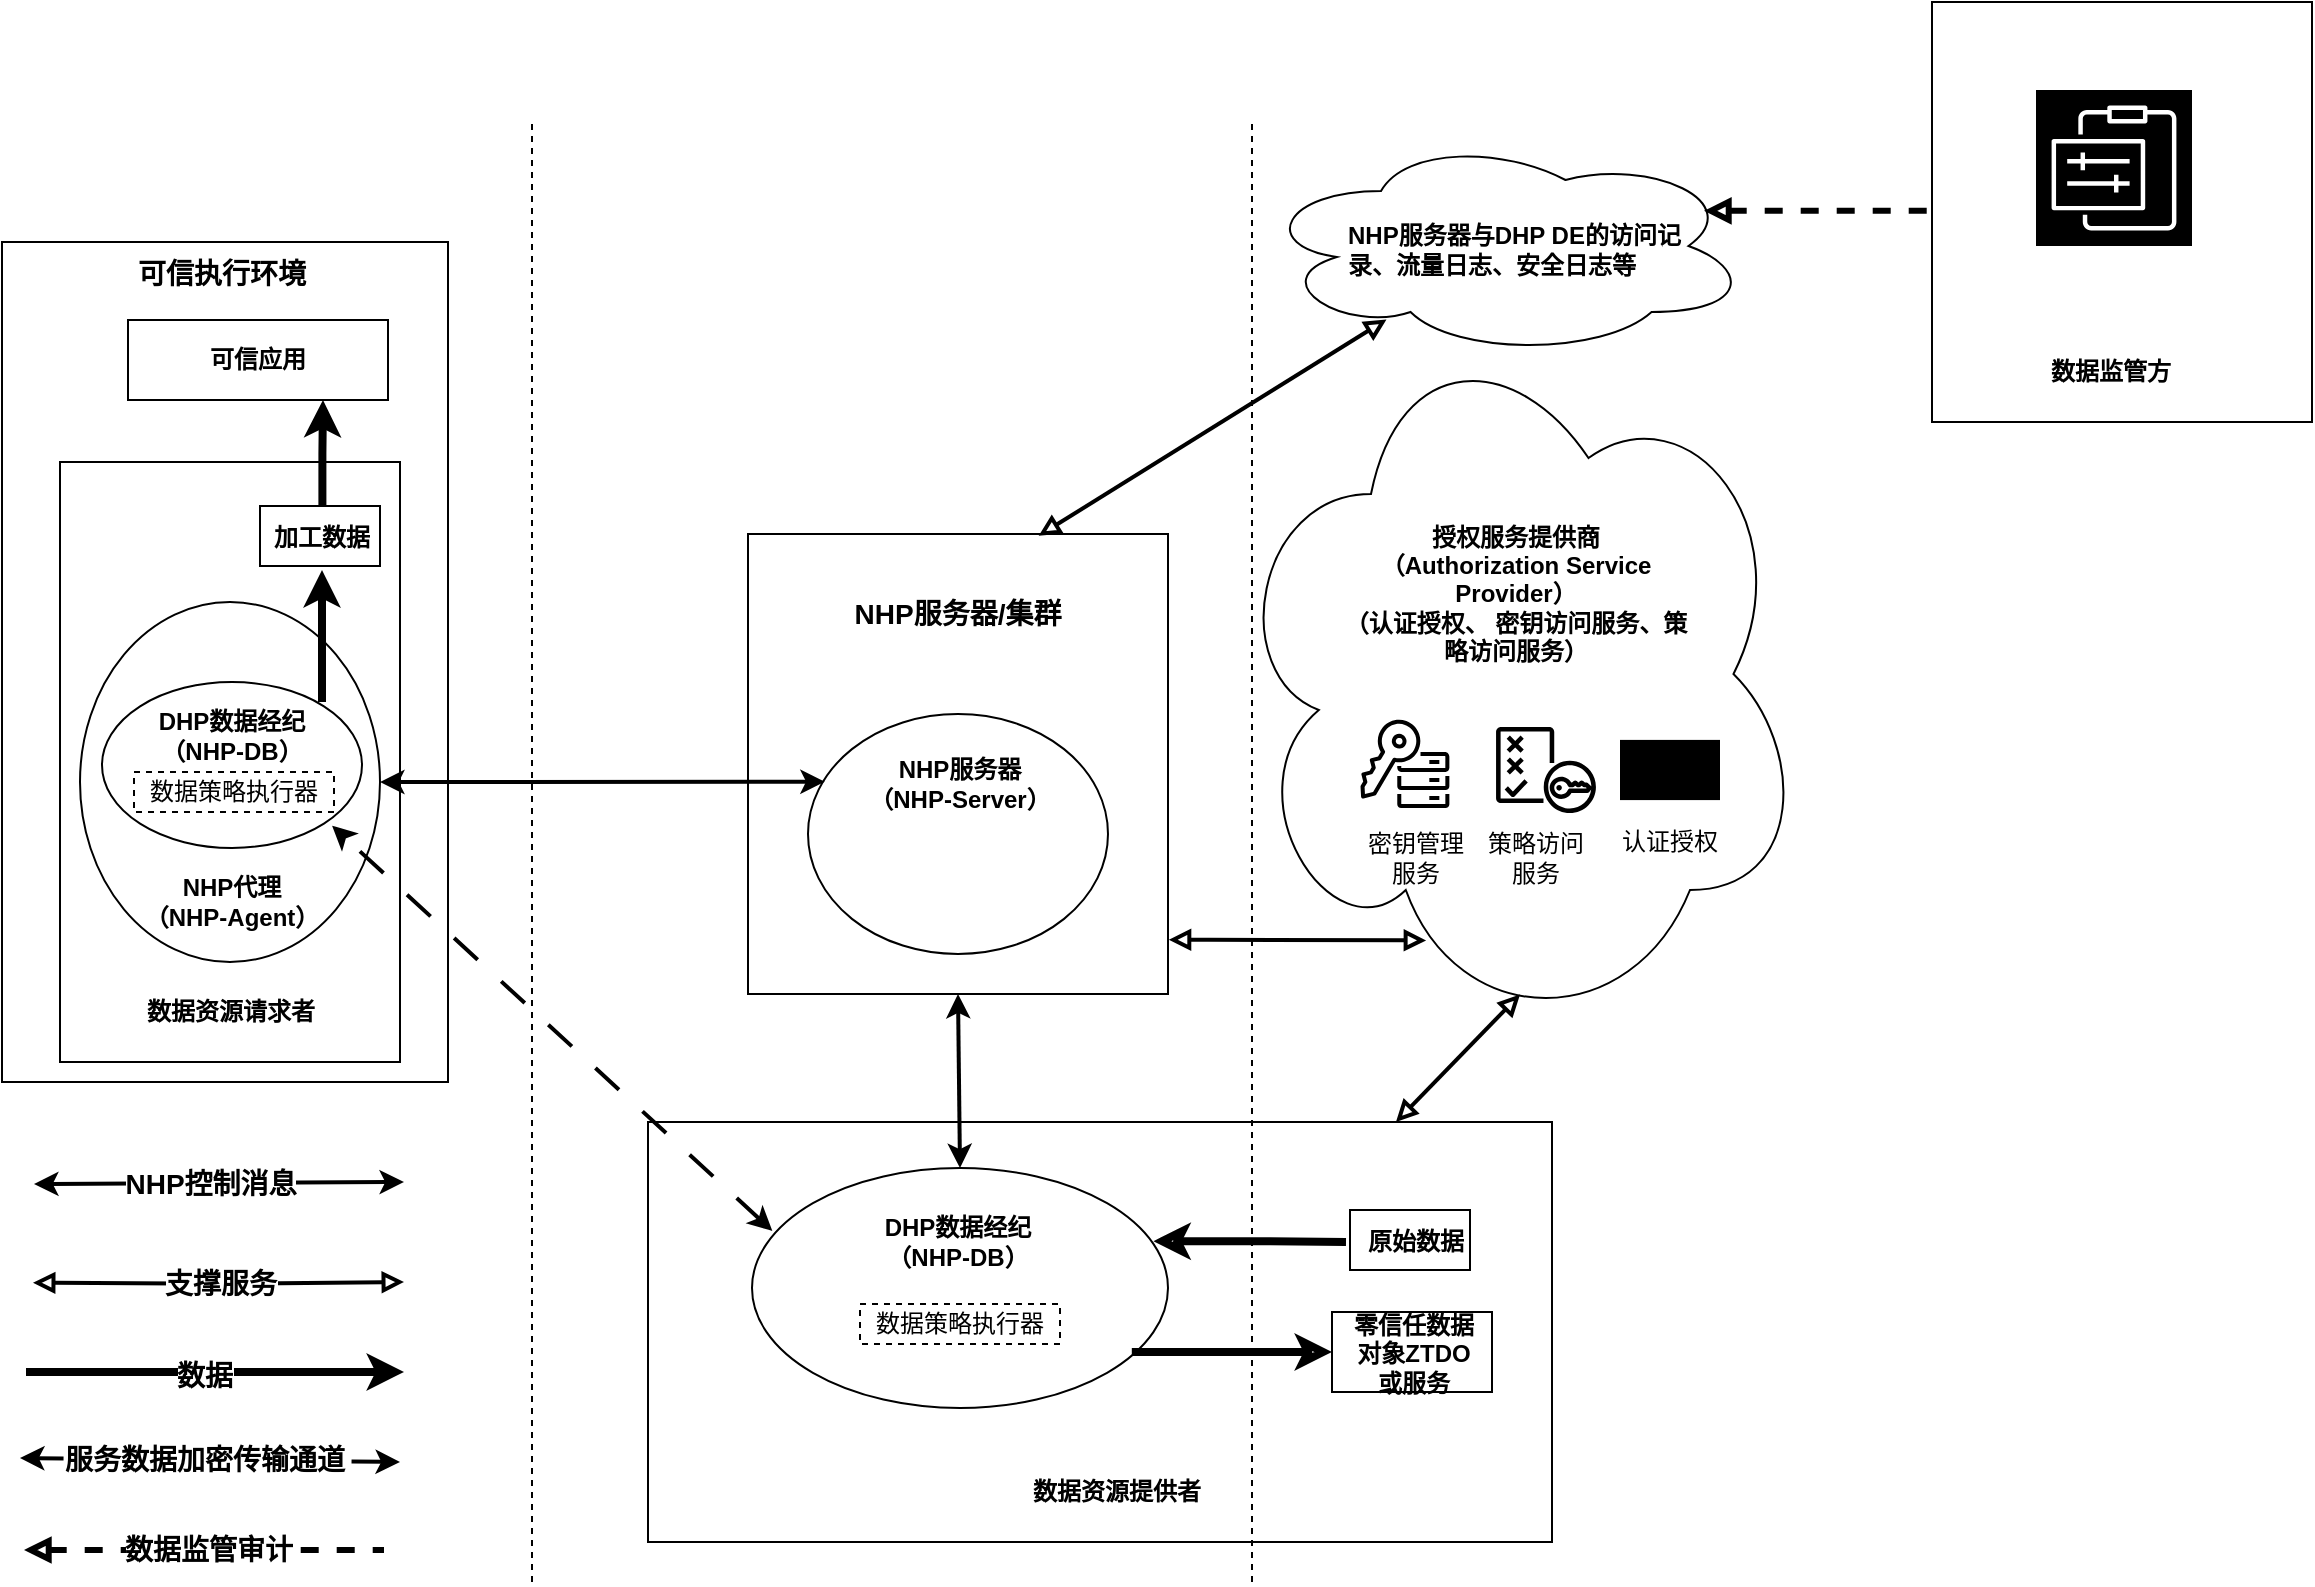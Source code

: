 <mxfile version="26.2.14">
  <diagram name="第 1 页" id="NBELX72EvP4mYWvqCN1p">
    <mxGraphModel dx="1828" dy="967" grid="1" gridSize="10" guides="1" tooltips="1" connect="1" arrows="1" fold="1" page="1" pageScale="1" pageWidth="827" pageHeight="1169" math="0" shadow="0">
      <root>
        <mxCell id="0" />
        <mxCell id="1" parent="0" />
        <mxCell id="X9o5-AmgWms8p3m6Zrc2-6" value="" style="rounded=0;whiteSpace=wrap;html=1;strokeWidth=1;fillColor=none;align=center;" parent="1" vertex="1">
          <mxGeometry x="339" y="220" width="223" height="420" as="geometry" />
        </mxCell>
        <mxCell id="00Q6gjnknBjYlm8V0BdB-3" value="" style="rounded=0;whiteSpace=wrap;html=1;strokeWidth=1;fillColor=none;align=center;" parent="1" vertex="1">
          <mxGeometry x="1304" y="100" width="190" height="210" as="geometry" />
        </mxCell>
        <mxCell id="X9o5-AmgWms8p3m6Zrc2-3" value="" style="rounded=0;whiteSpace=wrap;html=1;strokeWidth=1;fillColor=none;align=center;" parent="1" vertex="1">
          <mxGeometry x="368" y="330" width="170" height="300" as="geometry" />
        </mxCell>
        <mxCell id="X9o5-AmgWms8p3m6Zrc2-12" value="" style="ellipse;whiteSpace=wrap;html=1;gradientColor=none;fillColor=none;" parent="1" vertex="1">
          <mxGeometry x="378" y="400" width="150" height="180" as="geometry" />
        </mxCell>
        <mxCell id="X9o5-AmgWms8p3m6Zrc2-4" value="&lt;b&gt;数据资源请求者&lt;/b&gt;" style="text;html=1;align=center;verticalAlign=middle;whiteSpace=wrap;rounded=0;" parent="1" vertex="1">
          <mxGeometry x="405.5" y="590" width="95" height="30" as="geometry" />
        </mxCell>
        <mxCell id="X9o5-AmgWms8p3m6Zrc2-7" value="&lt;b&gt;可信执行环境&lt;/b&gt;" style="text;html=1;align=center;verticalAlign=middle;whiteSpace=wrap;rounded=0;fontSize=14;" parent="1" vertex="1">
          <mxGeometry x="394" y="221" width="110" height="30" as="geometry" />
        </mxCell>
        <mxCell id="X9o5-AmgWms8p3m6Zrc2-10" value="" style="group" parent="1" vertex="1" connectable="0">
          <mxGeometry x="409" y="259" width="130" height="40" as="geometry" />
        </mxCell>
        <mxCell id="X9o5-AmgWms8p3m6Zrc2-8" value="" style="rounded=0;whiteSpace=wrap;html=1;strokeWidth=1;fillColor=none;align=center;" parent="X9o5-AmgWms8p3m6Zrc2-10" vertex="1">
          <mxGeometry x="-7" width="130" height="40" as="geometry" />
        </mxCell>
        <mxCell id="X9o5-AmgWms8p3m6Zrc2-9" value="&lt;b&gt;可信应用&lt;/b&gt;" style="text;html=1;align=center;verticalAlign=middle;whiteSpace=wrap;rounded=0;" parent="X9o5-AmgWms8p3m6Zrc2-10" vertex="1">
          <mxGeometry x="29.03" y="8" width="57.94" height="24" as="geometry" />
        </mxCell>
        <mxCell id="X9o5-AmgWms8p3m6Zrc2-11" value="" style="ellipse;whiteSpace=wrap;html=1;gradientColor=none;fillColor=none;" parent="1" vertex="1">
          <mxGeometry x="389" y="440" width="130" height="83" as="geometry" />
        </mxCell>
        <mxCell id="X9o5-AmgWms8p3m6Zrc2-13" value="&lt;b&gt;NHP代理&lt;/b&gt;&lt;div&gt;&lt;b&gt;（NHP-Agent）&lt;/b&gt;&lt;/div&gt;" style="text;html=1;align=center;verticalAlign=middle;whiteSpace=wrap;rounded=0;" parent="1" vertex="1">
          <mxGeometry x="393.5" y="535" width="120" height="30" as="geometry" />
        </mxCell>
        <mxCell id="X9o5-AmgWms8p3m6Zrc2-22" value="" style="group" parent="1" vertex="1" connectable="0">
          <mxGeometry x="458" y="352" width="80" height="40" as="geometry" />
        </mxCell>
        <mxCell id="X9o5-AmgWms8p3m6Zrc2-23" value="" style="group" parent="X9o5-AmgWms8p3m6Zrc2-22" vertex="1" connectable="0">
          <mxGeometry width="80" height="40" as="geometry" />
        </mxCell>
        <mxCell id="X9o5-AmgWms8p3m6Zrc2-47" value="" style="group" parent="X9o5-AmgWms8p3m6Zrc2-23" vertex="1" connectable="0">
          <mxGeometry x="6" width="70" height="30" as="geometry" />
        </mxCell>
        <mxCell id="X9o5-AmgWms8p3m6Zrc2-24" value="" style="rounded=0;whiteSpace=wrap;html=1;strokeWidth=1;fillColor=none;align=center;" parent="X9o5-AmgWms8p3m6Zrc2-47" vertex="1">
          <mxGeometry x="4" width="60" height="30" as="geometry" />
        </mxCell>
        <mxCell id="X9o5-AmgWms8p3m6Zrc2-25" value="&lt;b&gt;加工数据&lt;/b&gt;" style="text;html=1;align=center;verticalAlign=middle;whiteSpace=wrap;rounded=0;" parent="X9o5-AmgWms8p3m6Zrc2-47" vertex="1">
          <mxGeometry y="4" width="70" height="24" as="geometry" />
        </mxCell>
        <mxCell id="X9o5-AmgWms8p3m6Zrc2-30" style="edgeStyle=orthogonalEdgeStyle;rounded=0;orthogonalLoop=1;jettySize=auto;html=1;strokeWidth=4;entryX=0.75;entryY=1;entryDx=0;entryDy=0;exitX=0.52;exitY=-0.005;exitDx=0;exitDy=0;exitPerimeter=0;" parent="1" source="X9o5-AmgWms8p3m6Zrc2-24" edge="1" target="X9o5-AmgWms8p3m6Zrc2-8">
          <mxGeometry relative="1" as="geometry">
            <mxPoint x="499" y="350" as="targetPoint" />
            <mxPoint x="500" y="390" as="sourcePoint" />
          </mxGeometry>
        </mxCell>
        <mxCell id="X9o5-AmgWms8p3m6Zrc2-31" value="" style="endArrow=none;dashed=1;html=1;rounded=0;" parent="1" edge="1">
          <mxGeometry width="50" height="50" relative="1" as="geometry">
            <mxPoint x="604" y="890" as="sourcePoint" />
            <mxPoint x="604" y="160" as="targetPoint" />
          </mxGeometry>
        </mxCell>
        <mxCell id="X9o5-AmgWms8p3m6Zrc2-32" value="" style="rounded=0;whiteSpace=wrap;html=1;strokeWidth=1;fillColor=none;align=center;" parent="1" vertex="1">
          <mxGeometry x="712" y="366" width="210" height="230" as="geometry" />
        </mxCell>
        <mxCell id="X9o5-AmgWms8p3m6Zrc2-33" value="&lt;b&gt;NHP服务器/集群&lt;/b&gt;" style="text;html=1;align=center;verticalAlign=middle;whiteSpace=wrap;rounded=0;fontSize=14;" parent="1" vertex="1">
          <mxGeometry x="762" y="391" width="110" height="30" as="geometry" />
        </mxCell>
        <mxCell id="X9o5-AmgWms8p3m6Zrc2-34" value="" style="ellipse;whiteSpace=wrap;html=1;gradientColor=none;fillColor=none;" parent="1" vertex="1">
          <mxGeometry x="742" y="456" width="150" height="120" as="geometry" />
        </mxCell>
        <mxCell id="X9o5-AmgWms8p3m6Zrc2-35" value="&lt;b&gt;NHP服务器&lt;/b&gt;&lt;div&gt;&lt;b&gt;（NHP-Server）&lt;/b&gt;&lt;/div&gt;" style="text;html=1;align=center;verticalAlign=middle;whiteSpace=wrap;rounded=0;" parent="1" vertex="1">
          <mxGeometry x="757.5" y="476" width="120" height="30" as="geometry" />
        </mxCell>
        <mxCell id="X9o5-AmgWms8p3m6Zrc2-37" value="" style="endArrow=classic;startArrow=classic;html=1;rounded=0;exitX=1;exitY=0.5;exitDx=0;exitDy=0;entryX=0.056;entryY=0.282;entryDx=0;entryDy=0;entryPerimeter=0;strokeWidth=2;" parent="1" source="X9o5-AmgWms8p3m6Zrc2-12" target="X9o5-AmgWms8p3m6Zrc2-34" edge="1">
          <mxGeometry width="50" height="50" relative="1" as="geometry">
            <mxPoint x="614" y="490" as="sourcePoint" />
            <mxPoint x="664" y="440" as="targetPoint" />
          </mxGeometry>
        </mxCell>
        <mxCell id="X9o5-AmgWms8p3m6Zrc2-38" value="" style="endArrow=none;dashed=1;html=1;rounded=0;" parent="1" edge="1">
          <mxGeometry width="50" height="50" relative="1" as="geometry">
            <mxPoint x="964" y="890" as="sourcePoint" />
            <mxPoint x="964" y="160" as="targetPoint" />
          </mxGeometry>
        </mxCell>
        <mxCell id="X9o5-AmgWms8p3m6Zrc2-39" value="" style="rounded=0;whiteSpace=wrap;html=1;strokeWidth=1;fillColor=none;align=center;" parent="1" vertex="1">
          <mxGeometry x="662" y="660" width="452" height="210" as="geometry" />
        </mxCell>
        <mxCell id="X9o5-AmgWms8p3m6Zrc2-57" style="edgeStyle=orthogonalEdgeStyle;rounded=0;orthogonalLoop=1;jettySize=auto;html=1;exitX=0.965;exitY=0.305;exitDx=0;exitDy=0;entryX=0;entryY=0.5;entryDx=0;entryDy=0;exitPerimeter=0;strokeWidth=4;startArrow=classic;startFill=0;endArrow=none;" parent="1" source="X9o5-AmgWms8p3m6Zrc2-40" target="X9o5-AmgWms8p3m6Zrc2-50" edge="1">
          <mxGeometry relative="1" as="geometry" />
        </mxCell>
        <mxCell id="X9o5-AmgWms8p3m6Zrc2-40" value="" style="ellipse;whiteSpace=wrap;html=1;gradientColor=none;fillColor=none;" parent="1" vertex="1">
          <mxGeometry x="714" y="683" width="208" height="120" as="geometry" />
        </mxCell>
        <mxCell id="X9o5-AmgWms8p3m6Zrc2-41" value="&lt;b&gt;DHP数据经纪&lt;/b&gt;&lt;div&gt;&lt;b&gt;（NHP-DB）&lt;/b&gt;&lt;/div&gt;" style="text;html=1;align=center;verticalAlign=middle;whiteSpace=wrap;rounded=0;" parent="1" vertex="1">
          <mxGeometry x="757" y="700" width="120" height="39" as="geometry" />
        </mxCell>
        <mxCell id="X9o5-AmgWms8p3m6Zrc2-43" value="" style="group" parent="1" vertex="1" connectable="0">
          <mxGeometry x="1004" y="755" width="80" height="40" as="geometry" />
        </mxCell>
        <mxCell id="X9o5-AmgWms8p3m6Zrc2-44" value="" style="rounded=0;whiteSpace=wrap;html=1;strokeWidth=1;fillColor=none;align=center;" parent="X9o5-AmgWms8p3m6Zrc2-43" vertex="1">
          <mxGeometry width="80" height="40" as="geometry" />
        </mxCell>
        <mxCell id="X9o5-AmgWms8p3m6Zrc2-45" value="&lt;b&gt;零信任数据对象ZTDO或服务&lt;/b&gt;" style="text;html=1;align=center;verticalAlign=middle;whiteSpace=wrap;rounded=0;" parent="X9o5-AmgWms8p3m6Zrc2-43" vertex="1">
          <mxGeometry x="6" y="9" width="70" height="24" as="geometry" />
        </mxCell>
        <mxCell id="X9o5-AmgWms8p3m6Zrc2-48" value="" style="group" parent="1" vertex="1" connectable="0">
          <mxGeometry x="1014" y="704" width="70" height="30" as="geometry" />
        </mxCell>
        <mxCell id="X9o5-AmgWms8p3m6Zrc2-51" value="" style="group" parent="X9o5-AmgWms8p3m6Zrc2-48" vertex="1" connectable="0">
          <mxGeometry x="-3" width="70" height="30" as="geometry" />
        </mxCell>
        <mxCell id="X9o5-AmgWms8p3m6Zrc2-49" value="" style="rounded=0;whiteSpace=wrap;html=1;strokeWidth=1;fillColor=none;align=center;" parent="X9o5-AmgWms8p3m6Zrc2-51" vertex="1">
          <mxGeometry x="2" width="60" height="30" as="geometry" />
        </mxCell>
        <mxCell id="X9o5-AmgWms8p3m6Zrc2-50" value="&lt;b&gt;原始数据&lt;/b&gt;" style="text;html=1;align=center;verticalAlign=middle;whiteSpace=wrap;rounded=0;" parent="X9o5-AmgWms8p3m6Zrc2-51" vertex="1">
          <mxGeometry y="4" width="70" height="24" as="geometry" />
        </mxCell>
        <mxCell id="X9o5-AmgWms8p3m6Zrc2-55" style="edgeStyle=orthogonalEdgeStyle;rounded=0;orthogonalLoop=1;jettySize=auto;html=1;exitX=0.5;exitY=1;exitDx=0;exitDy=0;" parent="1" source="X9o5-AmgWms8p3m6Zrc2-39" target="X9o5-AmgWms8p3m6Zrc2-39" edge="1">
          <mxGeometry relative="1" as="geometry" />
        </mxCell>
        <mxCell id="X9o5-AmgWms8p3m6Zrc2-56" style="edgeStyle=orthogonalEdgeStyle;rounded=0;orthogonalLoop=1;jettySize=auto;html=1;exitX=0;exitY=0.5;exitDx=0;exitDy=0;entryX=0.913;entryY=0.767;entryDx=0;entryDy=0;entryPerimeter=0;strokeWidth=4;startArrow=classic;startFill=0;endArrow=none;" parent="1" source="X9o5-AmgWms8p3m6Zrc2-44" target="X9o5-AmgWms8p3m6Zrc2-40" edge="1">
          <mxGeometry relative="1" as="geometry" />
        </mxCell>
        <mxCell id="X9o5-AmgWms8p3m6Zrc2-58" value="&lt;b&gt;数据资源提供者&lt;/b&gt;" style="text;html=1;align=center;verticalAlign=middle;whiteSpace=wrap;rounded=0;" parent="1" vertex="1">
          <mxGeometry x="844" y="830" width="105" height="30" as="geometry" />
        </mxCell>
        <mxCell id="X9o5-AmgWms8p3m6Zrc2-59" value="" style="ellipse;shape=cloud;whiteSpace=wrap;html=1;gradientColor=none;fillColor=none;" parent="1" vertex="1">
          <mxGeometry x="951" y="256" width="290" height="360" as="geometry" />
        </mxCell>
        <mxCell id="X9o5-AmgWms8p3m6Zrc2-60" value="&lt;font&gt;&lt;b&gt;授权服务提供商&lt;/b&gt;&lt;/font&gt;&lt;div&gt;&lt;font&gt;&lt;b&gt;（Authorization Service Provider）&lt;/b&gt;&lt;/font&gt;&lt;/div&gt;&lt;div&gt;&lt;b&gt;（认证授权、 密钥访问服务、策略访问服务）&lt;/b&gt;&lt;/div&gt;" style="text;html=1;align=center;verticalAlign=middle;whiteSpace=wrap;rounded=0;" parent="1" vertex="1">
          <mxGeometry x="1006" y="336" width="180" height="120" as="geometry" />
        </mxCell>
        <mxCell id="X9o5-AmgWms8p3m6Zrc2-62" value="认证授权" style="text;html=1;align=center;verticalAlign=middle;whiteSpace=wrap;rounded=0;" parent="1" vertex="1">
          <mxGeometry x="1143" y="505" width="60" height="30" as="geometry" />
        </mxCell>
        <mxCell id="X9o5-AmgWms8p3m6Zrc2-63" value="" style="sketch=0;outlineConnect=0;fontColor=#232F3E;gradientColor=none;fillColor=light-dark(#000000, #61820b);strokeColor=none;dashed=0;verticalLabelPosition=bottom;verticalAlign=top;align=center;html=1;fontSize=12;fontStyle=0;aspect=fixed;pointerEvents=1;shape=mxgraph.aws4.policy;" parent="1" vertex="1">
          <mxGeometry x="1085.97" y="462.5" width="50.06" height="43" as="geometry" />
        </mxCell>
        <mxCell id="X9o5-AmgWms8p3m6Zrc2-64" value="策略访问服务" style="text;html=1;align=center;verticalAlign=middle;whiteSpace=wrap;rounded=0;" parent="1" vertex="1">
          <mxGeometry x="1076.03" y="513" width="60" height="30" as="geometry" />
        </mxCell>
        <mxCell id="X9o5-AmgWms8p3m6Zrc2-66" value="" style="sketch=0;verticalLabelPosition=bottom;sketch=0;aspect=fixed;html=1;verticalAlign=top;strokeColor=none;fillColor=#000000;align=center;outlineConnect=0;pointerEvents=1;shape=mxgraph.citrix2.citrix_federated_authentication_service2;" parent="1" vertex="1">
          <mxGeometry x="1148" y="468.95" width="50" height="30.095" as="geometry" />
        </mxCell>
        <mxCell id="X9o5-AmgWms8p3m6Zrc2-67" value="" style="sketch=0;outlineConnect=0;fontColor=#232F3E;gradientColor=none;fillColor=#000000;strokeColor=none;dashed=0;verticalLabelPosition=bottom;verticalAlign=top;align=center;html=1;fontSize=12;fontStyle=0;aspect=fixed;pointerEvents=1;shape=mxgraph.aws4.key_management_service_external_key_store;" parent="1" vertex="1">
          <mxGeometry x="1017.97" y="458" width="45" height="45" as="geometry" />
        </mxCell>
        <mxCell id="X9o5-AmgWms8p3m6Zrc2-68" value="密钥管理服务" style="text;html=1;align=center;verticalAlign=middle;whiteSpace=wrap;rounded=0;" parent="1" vertex="1">
          <mxGeometry x="1016" y="513" width="60" height="30" as="geometry" />
        </mxCell>
        <mxCell id="X9o5-AmgWms8p3m6Zrc2-70" style="edgeStyle=orthogonalEdgeStyle;rounded=0;orthogonalLoop=1;jettySize=auto;html=1;exitX=1.002;exitY=0.882;exitDx=0;exitDy=0;entryX=0.345;entryY=0.87;entryDx=0;entryDy=0;entryPerimeter=0;endArrow=block;endFill=0;startArrow=block;startFill=0;strokeWidth=2;exitPerimeter=0;" parent="1" source="X9o5-AmgWms8p3m6Zrc2-32" target="X9o5-AmgWms8p3m6Zrc2-59" edge="1">
          <mxGeometry relative="1" as="geometry" />
        </mxCell>
        <mxCell id="X9o5-AmgWms8p3m6Zrc2-71" style="edgeStyle=orthogonalEdgeStyle;rounded=0;orthogonalLoop=1;jettySize=auto;html=1;exitX=0.965;exitY=0.305;exitDx=0;exitDy=0;exitPerimeter=0;strokeWidth=4;" parent="1" edge="1">
          <mxGeometry relative="1" as="geometry">
            <mxPoint x="351" y="785" as="sourcePoint" />
            <mxPoint x="540" y="785" as="targetPoint" />
          </mxGeometry>
        </mxCell>
        <mxCell id="X9o5-AmgWms8p3m6Zrc2-72" value="&lt;font style=&quot;font-size: 14px;&quot;&gt;&lt;b style=&quot;&quot;&gt;数据&lt;/b&gt;&lt;/font&gt;" style="edgeLabel;html=1;align=center;verticalAlign=middle;resizable=0;points=[];" parent="X9o5-AmgWms8p3m6Zrc2-71" vertex="1" connectable="0">
          <mxGeometry x="-0.065" y="-2" relative="1" as="geometry">
            <mxPoint as="offset" />
          </mxGeometry>
        </mxCell>
        <mxCell id="X9o5-AmgWms8p3m6Zrc2-75" style="edgeStyle=orthogonalEdgeStyle;rounded=0;orthogonalLoop=1;jettySize=auto;html=1;exitX=1;exitY=0.75;exitDx=0;exitDy=0;endArrow=block;endFill=0;startArrow=block;startFill=0;strokeWidth=2;" parent="1" edge="1">
          <mxGeometry relative="1" as="geometry">
            <mxPoint x="354.5" y="740.37" as="sourcePoint" />
            <mxPoint x="540" y="740" as="targetPoint" />
          </mxGeometry>
        </mxCell>
        <mxCell id="X9o5-AmgWms8p3m6Zrc2-76" value="&lt;font style=&quot;font-size: 14px;&quot;&gt;&lt;b&gt;支撑服务&lt;/b&gt;&lt;/font&gt;" style="edgeLabel;html=1;align=center;verticalAlign=middle;resizable=0;points=[];" parent="X9o5-AmgWms8p3m6Zrc2-75" vertex="1" connectable="0">
          <mxGeometry x="-0.009" relative="1" as="geometry">
            <mxPoint x="1" as="offset" />
          </mxGeometry>
        </mxCell>
        <mxCell id="X9o5-AmgWms8p3m6Zrc2-77" value="" style="endArrow=classic;startArrow=classic;html=1;rounded=0;strokeWidth=2;" parent="1" edge="1">
          <mxGeometry width="50" height="50" relative="1" as="geometry">
            <mxPoint x="355" y="691" as="sourcePoint" />
            <mxPoint x="540" y="690" as="targetPoint" />
          </mxGeometry>
        </mxCell>
        <mxCell id="X9o5-AmgWms8p3m6Zrc2-78" value="&lt;font style=&quot;font-size: 14px;&quot;&gt;&lt;b&gt;NHP控制消息&lt;/b&gt;&lt;/font&gt;" style="edgeLabel;html=1;align=center;verticalAlign=middle;resizable=0;points=[];" parent="X9o5-AmgWms8p3m6Zrc2-77" vertex="1" connectable="0">
          <mxGeometry x="-0.053" relative="1" as="geometry">
            <mxPoint as="offset" />
          </mxGeometry>
        </mxCell>
        <mxCell id="UsX--a53koK76Qtb-EmN-2" value="" style="endArrow=block;startArrow=block;html=1;rounded=0;entryX=0.507;entryY=0.945;entryDx=0;entryDy=0;entryPerimeter=0;strokeWidth=2;endFill=0;startFill=0;" parent="1" target="X9o5-AmgWms8p3m6Zrc2-59" edge="1">
          <mxGeometry width="50" height="50" relative="1" as="geometry">
            <mxPoint x="1035.97" y="660" as="sourcePoint" />
            <mxPoint x="1085.97" y="610" as="targetPoint" />
          </mxGeometry>
        </mxCell>
        <mxCell id="00Q6gjnknBjYlm8V0BdB-1" value="" style="endArrow=classic;startArrow=classic;html=1;rounded=0;strokeWidth=2;entryX=0.5;entryY=1;entryDx=0;entryDy=0;exitX=0.5;exitY=0;exitDx=0;exitDy=0;" parent="1" edge="1" target="X9o5-AmgWms8p3m6Zrc2-32" source="X9o5-AmgWms8p3m6Zrc2-40">
          <mxGeometry width="50" height="50" relative="1" as="geometry">
            <mxPoint x="818" y="680" as="sourcePoint" />
            <mxPoint x="817.5" y="606" as="targetPoint" />
          </mxGeometry>
        </mxCell>
        <mxCell id="00Q6gjnknBjYlm8V0BdB-2" value="" style="sketch=0;points=[[0,0,0],[0.25,0,0],[0.5,0,0],[0.75,0,0],[1,0,0],[0,1,0],[0.25,1,0],[0.5,1,0],[0.75,1,0],[1,1,0],[0,0.25,0],[0,0.5,0],[0,0.75,0],[1,0.25,0],[1,0.5,0],[1,0.75,0]];points=[[0,0,0],[0.25,0,0],[0.5,0,0],[0.75,0,0],[1,0,0],[0,1,0],[0.25,1,0],[0.5,1,0],[0.75,1,0],[1,1,0],[0,0.25,0],[0,0.5,0],[0,0.75,0],[1,0.25,0],[1,0.5,0],[1,0.75,0]];outlineConnect=0;fontColor=#232F3E;fillColor=light-dark(#000000, #ff81d9);strokeColor=#ffffff;dashed=0;verticalLabelPosition=bottom;verticalAlign=top;align=center;html=1;fontSize=12;fontStyle=0;aspect=fixed;shape=mxgraph.aws4.resourceIcon;resIcon=mxgraph.aws4.management_and_governance;gradientColor=default;" parent="1" vertex="1">
          <mxGeometry x="1356" y="144" width="78" height="78" as="geometry" />
        </mxCell>
        <mxCell id="00Q6gjnknBjYlm8V0BdB-4" value="&lt;b&gt;数据监管方&lt;/b&gt;" style="text;html=1;align=center;verticalAlign=middle;whiteSpace=wrap;rounded=0;" parent="1" vertex="1">
          <mxGeometry x="1341" y="270" width="105" height="30" as="geometry" />
        </mxCell>
        <mxCell id="3xWTiwhsOhU2VmHapz9m-1" value="" style="endArrow=none;dashed=1;html=1;strokeWidth=3;rounded=0;startArrow=block;startFill=0;exitX=1;exitY=0.5;exitDx=0;exitDy=0;" parent="1" edge="1">
          <mxGeometry width="50" height="50" relative="1" as="geometry">
            <mxPoint x="1190" y="204.41" as="sourcePoint" />
            <mxPoint x="1305" y="204.41" as="targetPoint" />
          </mxGeometry>
        </mxCell>
        <mxCell id="3xWTiwhsOhU2VmHapz9m-2" value="" style="endArrow=none;dashed=1;html=1;strokeWidth=3;rounded=0;startArrow=block;startFill=0;exitX=1;exitY=0.5;exitDx=0;exitDy=0;" parent="1" edge="1">
          <mxGeometry width="50" height="50" relative="1" as="geometry">
            <mxPoint x="350" y="874" as="sourcePoint" />
            <mxPoint x="530" y="874" as="targetPoint" />
          </mxGeometry>
        </mxCell>
        <mxCell id="3xWTiwhsOhU2VmHapz9m-3" value="&lt;b&gt;&lt;font style=&quot;font-size: 14px;&quot;&gt;数据监管审计&lt;/font&gt;&lt;/b&gt;&lt;span style=&quot;color: rgba(0, 0, 0, 0); font-family: monospace; font-size: 0px; text-align: start; background-color: rgb(236, 236, 236);&quot;&gt;%3CmxGraphModel%3E%3Croot%3E%3CmxCell%20id%3D%220%22%2F%3E%3CmxCell%20id%3D%221%22%20parent%3D%220%22%2F%3E%3CmxCell%20id%3D%222%22%20value%3D%22%22%20style%3D%22ellipse%3Bshape%3Dcloud%3BwhiteSpace%3Dwrap%3Bhtml%3D1%3Balign%3Dcenter%3BfillColor%3Dnone%3B%22%20vertex%3D%221%22%20parent%3D%221%22%3E%3CmxGeometry%20x%3D%22995.03%22%20y%3D%22148%22%20width%3D%22245.97%22%20height%3D%22110%22%20as%3D%22geometry%22%2F%3E%3C%2FmxCell%3E%3CmxCell%20id%3D%223%22%20value%3D%22%26lt%3Bb%26gt%3BNHP%E6%9C%8D%E5%8A%A1%E5%99%A8%E4%B8%8EDHP%20DE%E7%9A%84%E8%AE%BF%E9%97%AE%E8%AE%B0%E5%BD%95%E3%80%81%E6%B5%81%E9%87%8F%E6%97%A5%E5%BF%97%E3%80%81%E5%AE%89%E5%85%A8%E6%97%A5%E5%BF%97%E7%AD%89%26lt%3B%2Fb%26gt%3B%22%20style%3D%22text%3Bhtml%3D1%3Balign%3Dleft%3BverticalAlign%3Dmiddle%3BwhiteSpace%3Dwrap%3Brounded%3D0%3B%22%20vertex%3D%221%22%20parent%3D%221%22%3E%3CmxGeometry%20x%3D%221038%22%20y%3D%22190%22%20width%3D%22176%22%20height%3D%2230%22%20as%3D%22geometry%22%2F%3E%3C%2FmxCell%3E%3C%2Froot%3E%3C%2FmxGraphModel%3&lt;/span&gt;" style="edgeLabel;html=1;align=center;verticalAlign=middle;resizable=0;points=[];" parent="3xWTiwhsOhU2VmHapz9m-2" vertex="1" connectable="0">
          <mxGeometry x="-0.068" relative="1" as="geometry">
            <mxPoint x="8" as="offset" />
          </mxGeometry>
        </mxCell>
        <mxCell id="7fRCf4hUROZ-UjwyHdyP-1" value="" style="ellipse;shape=cloud;whiteSpace=wrap;html=1;align=center;fillColor=none;" parent="1" vertex="1">
          <mxGeometry x="967.03" y="167" width="245.97" height="110" as="geometry" />
        </mxCell>
        <mxCell id="7fRCf4hUROZ-UjwyHdyP-2" value="&lt;b&gt;NHP服务器与DHP DE的访问记录、流量日志、安全日志等&lt;/b&gt;" style="text;html=1;align=left;verticalAlign=middle;whiteSpace=wrap;rounded=0;" parent="1" vertex="1">
          <mxGeometry x="1010" y="209" width="176" height="30" as="geometry" />
        </mxCell>
        <mxCell id="7fRCf4hUROZ-UjwyHdyP-3" value="" style="endArrow=block;startArrow=block;html=1;rounded=0;strokeWidth=2;endFill=0;startFill=0;exitX=0.692;exitY=0.004;exitDx=0;exitDy=0;exitPerimeter=0;entryX=0.261;entryY=0.834;entryDx=0;entryDy=0;entryPerimeter=0;" parent="1" target="7fRCf4hUROZ-UjwyHdyP-1" edge="1" source="X9o5-AmgWms8p3m6Zrc2-32">
          <mxGeometry width="50" height="50" relative="1" as="geometry">
            <mxPoint x="809.97" y="396" as="sourcePoint" />
            <mxPoint x="872" y="332" as="targetPoint" />
          </mxGeometry>
        </mxCell>
        <mxCell id="bTAu7iylD1c1os6TPvXB-2" value="数据策略执行器" style="rounded=0;whiteSpace=wrap;html=1;fillColor=none;dashed=1;" vertex="1" parent="1">
          <mxGeometry x="405" y="485" width="100" height="20" as="geometry" />
        </mxCell>
        <mxCell id="bTAu7iylD1c1os6TPvXB-4" style="edgeStyle=orthogonalEdgeStyle;rounded=0;orthogonalLoop=1;jettySize=auto;html=1;entryX=0.5;entryY=1;entryDx=0;entryDy=0;strokeWidth=4;exitX=0.875;exitY=0.077;exitDx=0;exitDy=0;exitPerimeter=0;" edge="1" parent="1" source="bTAu7iylD1c1os6TPvXB-5">
          <mxGeometry relative="1" as="geometry">
            <Array as="points" />
            <mxPoint x="501" y="499.05" as="sourcePoint" />
            <mxPoint x="499" y="384.05" as="targetPoint" />
          </mxGeometry>
        </mxCell>
        <mxCell id="bTAu7iylD1c1os6TPvXB-5" value="&lt;b&gt;DHP数据经纪&lt;/b&gt;&lt;div&gt;&lt;b&gt;（NHP-DB）&lt;/b&gt;&lt;/div&gt;" style="text;html=1;align=center;verticalAlign=middle;whiteSpace=wrap;rounded=0;" vertex="1" parent="1">
          <mxGeometry x="394" y="447" width="120" height="39" as="geometry" />
        </mxCell>
        <mxCell id="bTAu7iylD1c1os6TPvXB-7" value="" style="endArrow=classic;startArrow=classic;html=1;rounded=0;entryX=0.885;entryY=0.866;entryDx=0;entryDy=0;entryPerimeter=0;exitX=0.049;exitY=0.262;exitDx=0;exitDy=0;exitPerimeter=0;strokeWidth=2;dashed=1;dashPattern=8 8;" edge="1" parent="1" source="X9o5-AmgWms8p3m6Zrc2-40" target="X9o5-AmgWms8p3m6Zrc2-11">
          <mxGeometry width="50" height="50" relative="1" as="geometry">
            <mxPoint x="620" y="626" as="sourcePoint" />
            <mxPoint x="670" y="576" as="targetPoint" />
          </mxGeometry>
        </mxCell>
        <mxCell id="bTAu7iylD1c1os6TPvXB-8" value="" style="endArrow=classic;startArrow=classic;html=1;rounded=0;strokeWidth=2;dashed=1;dashPattern=8 8;" edge="1" parent="1">
          <mxGeometry width="50" height="50" relative="1" as="geometry">
            <mxPoint x="538" y="830" as="sourcePoint" />
            <mxPoint x="348" y="828" as="targetPoint" />
          </mxGeometry>
        </mxCell>
        <mxCell id="bTAu7iylD1c1os6TPvXB-9" value="&lt;b&gt;&lt;font style=&quot;font-size: 14px;&quot;&gt;服务数据加密传输通道&lt;/font&gt;&lt;/b&gt;" style="edgeLabel;html=1;align=center;verticalAlign=middle;resizable=0;points=[];" vertex="1" connectable="0" parent="bTAu7iylD1c1os6TPvXB-8">
          <mxGeometry x="0.189" relative="1" as="geometry">
            <mxPoint x="15" as="offset" />
          </mxGeometry>
        </mxCell>
        <mxCell id="bTAu7iylD1c1os6TPvXB-12" value="数据策略执行器" style="rounded=0;whiteSpace=wrap;html=1;fillColor=none;dashed=1;" vertex="1" parent="1">
          <mxGeometry x="768" y="751" width="100" height="20" as="geometry" />
        </mxCell>
      </root>
    </mxGraphModel>
  </diagram>
</mxfile>

